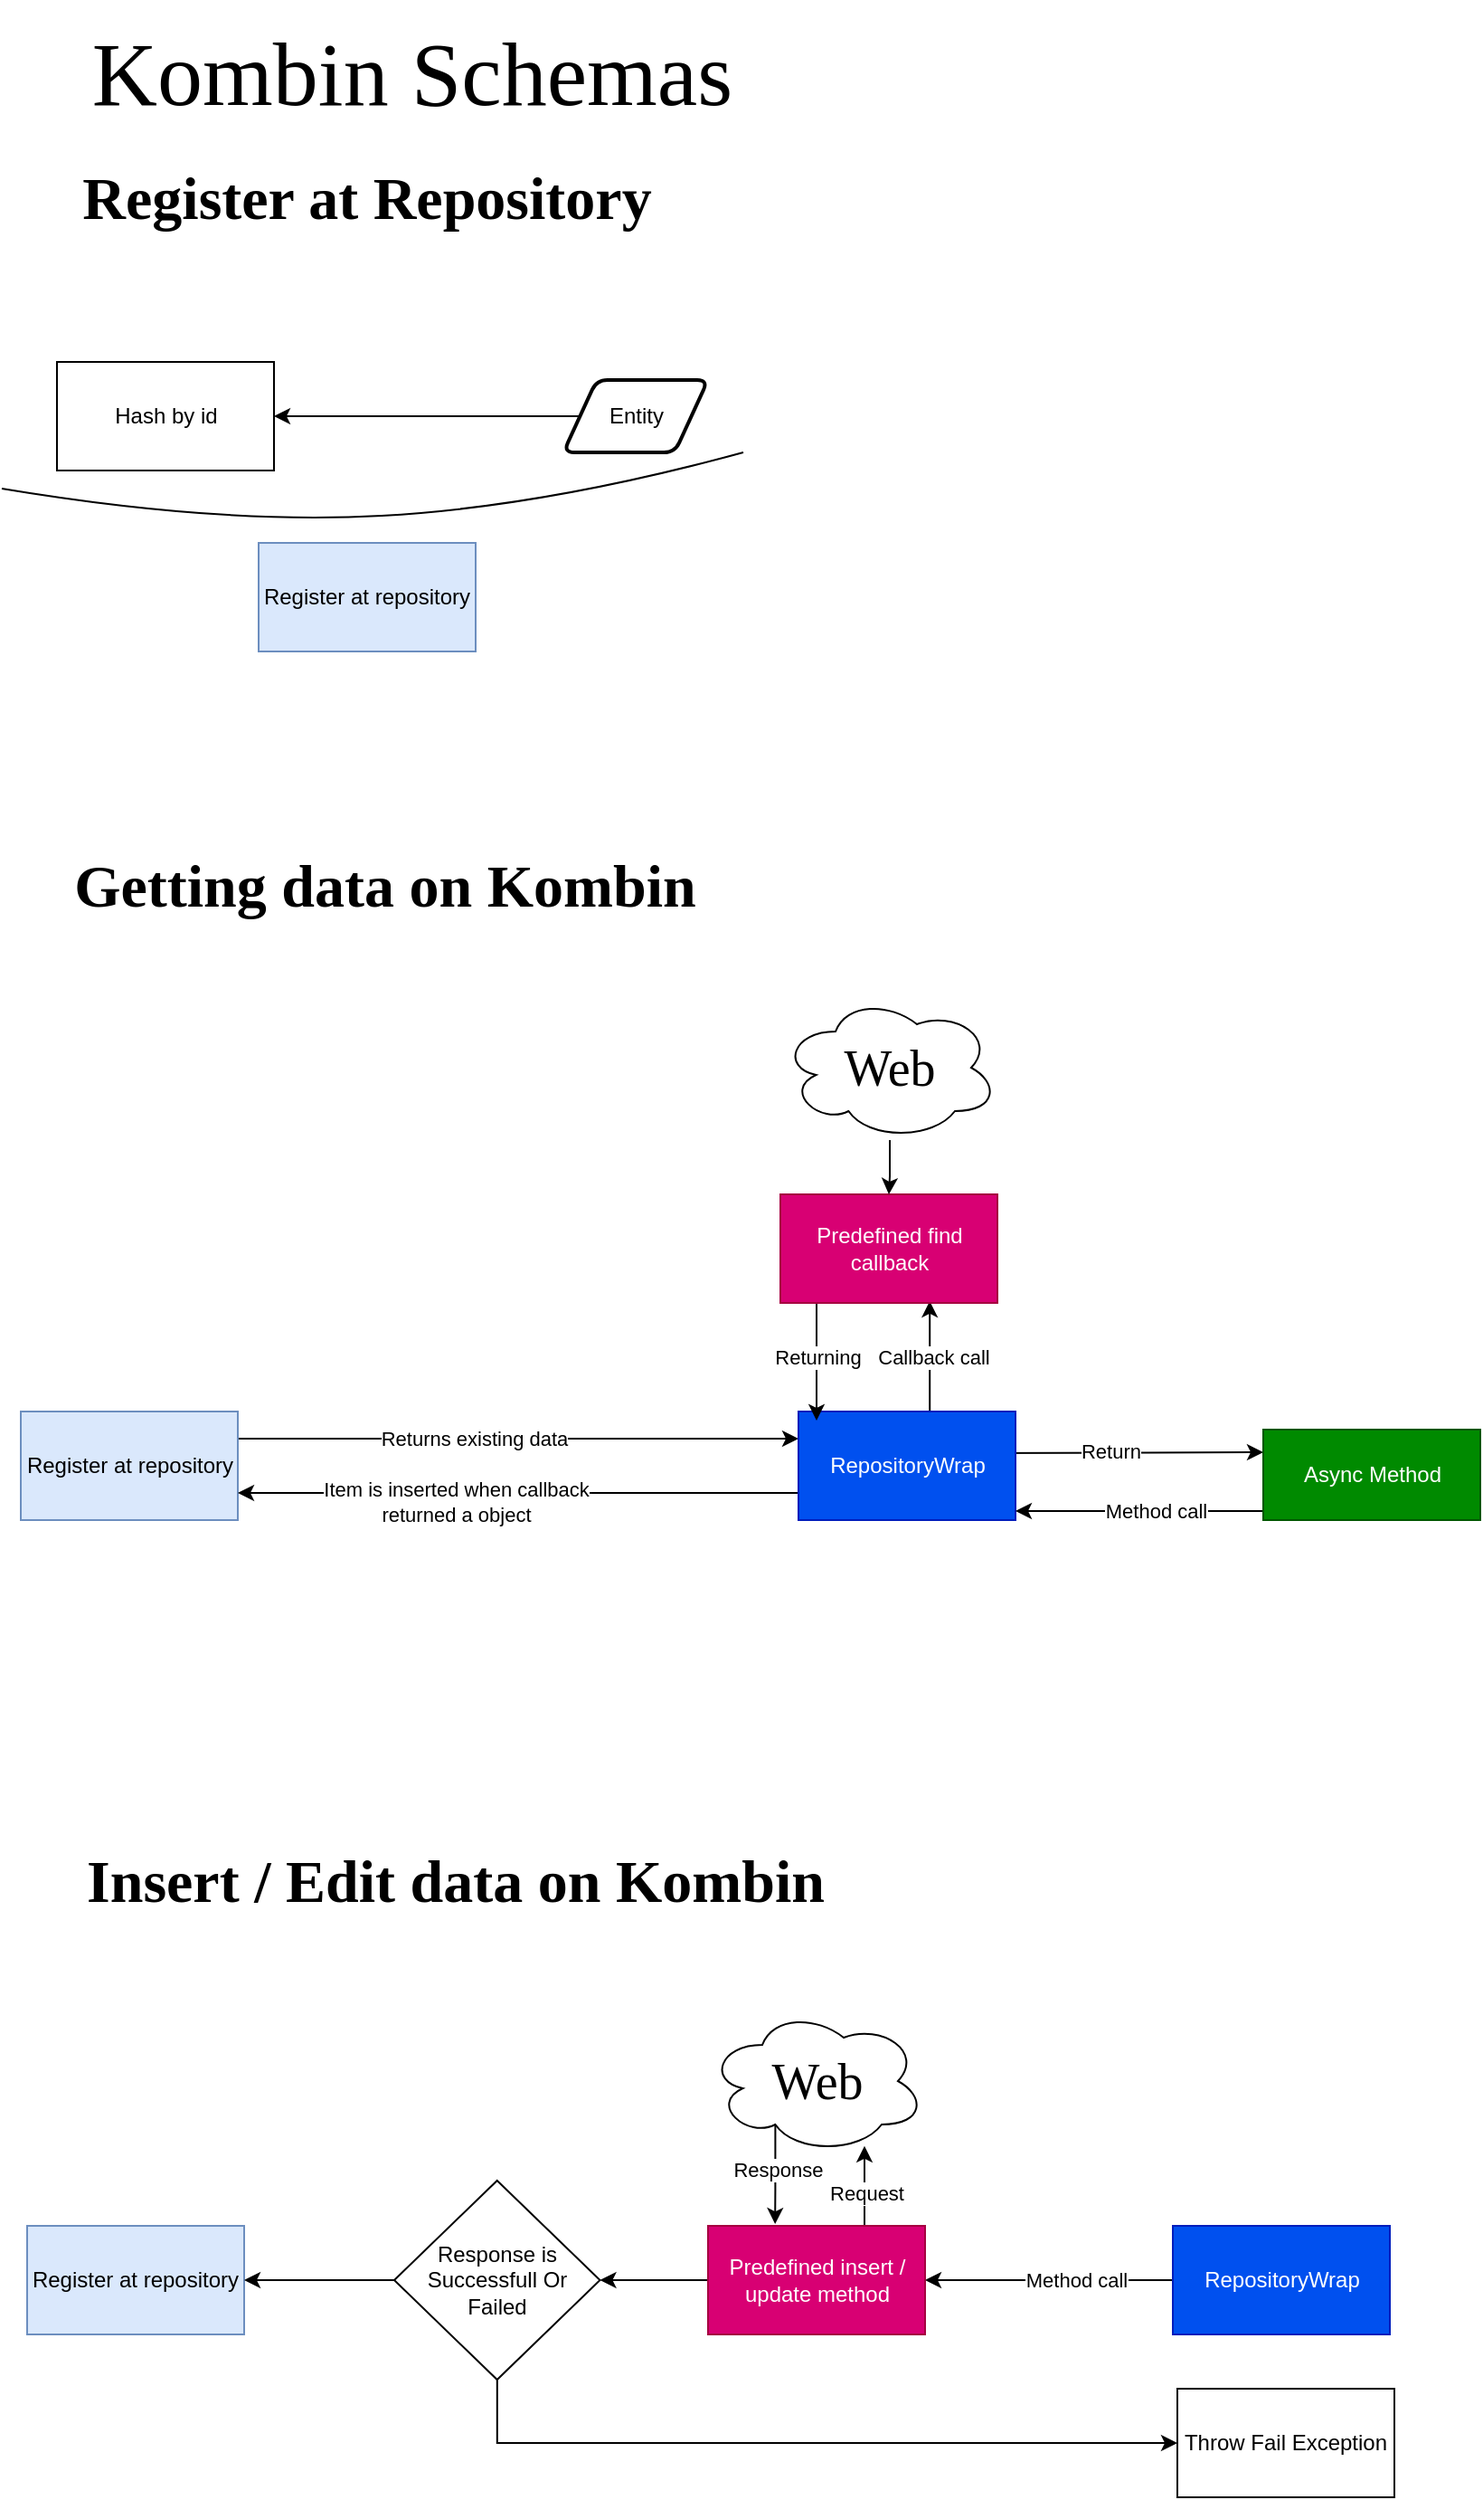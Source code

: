 <mxfile version="13.9.9" type="device"><diagram id="sFdskB30j_-qmZEI4mWm" name="Sayfa -1"><mxGraphModel dx="1102" dy="819" grid="1" gridSize="10" guides="1" tooltips="1" connect="1" arrows="1" fold="1" page="1" pageScale="1" pageWidth="1654" pageHeight="2336" math="0" shadow="0"><root><mxCell id="0"/><mxCell id="1" parent="0"/><mxCell id="ZRf8ISoo9XqnlacvFMbL-5" style="edgeStyle=orthogonalEdgeStyle;rounded=0;orthogonalLoop=1;jettySize=auto;html=1;entryX=0;entryY=0.25;entryDx=0;entryDy=0;" parent="1" target="ZRf8ISoo9XqnlacvFMbL-2" edge="1"><mxGeometry relative="1" as="geometry"><mxPoint x="170.5" y="840" as="sourcePoint"/><mxPoint x="320.5" y="840" as="targetPoint"/><Array as="points"><mxPoint x="170.5" y="845"/></Array></mxGeometry></mxCell><mxCell id="ZRf8ISoo9XqnlacvFMbL-17" value="Returns existing data" style="edgeLabel;html=1;align=center;verticalAlign=middle;resizable=0;points=[];" parent="ZRf8ISoo9XqnlacvFMbL-5" vertex="1" connectable="0"><mxGeometry x="-0.333" y="-2" relative="1" as="geometry"><mxPoint x="30.5" y="-2" as="offset"/></mxGeometry></mxCell><mxCell id="ZRf8ISoo9XqnlacvFMbL-1" value="Register at repository" style="rounded=0;whiteSpace=wrap;html=1;fillColor=#dae8fc;strokeColor=#6c8ebf;" parent="1" vertex="1"><mxGeometry x="50.5" y="830" width="120" height="60" as="geometry"/></mxCell><mxCell id="ZRf8ISoo9XqnlacvFMbL-6" style="edgeStyle=orthogonalEdgeStyle;rounded=0;orthogonalLoop=1;jettySize=auto;html=1;entryX=0.688;entryY=0.983;entryDx=0;entryDy=0;entryPerimeter=0;" parent="1" source="ZRf8ISoo9XqnlacvFMbL-2" target="ZRf8ISoo9XqnlacvFMbL-4" edge="1"><mxGeometry relative="1" as="geometry"><mxPoint x="550.5" y="775" as="targetPoint"/><Array as="points"><mxPoint x="553.5" y="780"/></Array></mxGeometry></mxCell><mxCell id="ZRf8ISoo9XqnlacvFMbL-18" value="Callback call" style="edgeLabel;html=1;align=center;verticalAlign=middle;resizable=0;points=[];" parent="ZRf8ISoo9XqnlacvFMbL-6" vertex="1" connectable="0"><mxGeometry x="-0.24" y="-2" relative="1" as="geometry"><mxPoint y="-7.2" as="offset"/></mxGeometry></mxCell><mxCell id="ZRf8ISoo9XqnlacvFMbL-11" style="edgeStyle=orthogonalEdgeStyle;rounded=0;orthogonalLoop=1;jettySize=auto;html=1;exitX=1;exitY=0.25;exitDx=0;exitDy=0;entryX=0;entryY=0.25;entryDx=0;entryDy=0;" parent="1" source="ZRf8ISoo9XqnlacvFMbL-2" target="ZRf8ISoo9XqnlacvFMbL-10" edge="1"><mxGeometry relative="1" as="geometry"><Array as="points"><mxPoint x="580.5" y="853"/><mxPoint x="659.5" y="853"/></Array></mxGeometry></mxCell><mxCell id="ZRf8ISoo9XqnlacvFMbL-14" value="Return" style="edgeLabel;html=1;align=center;verticalAlign=middle;resizable=0;points=[];" parent="ZRf8ISoo9XqnlacvFMbL-11" vertex="1" connectable="0"><mxGeometry x="0.079" y="1" relative="1" as="geometry"><mxPoint as="offset"/></mxGeometry></mxCell><mxCell id="ZRf8ISoo9XqnlacvFMbL-37" style="edgeStyle=orthogonalEdgeStyle;rounded=0;orthogonalLoop=1;jettySize=auto;html=1;exitX=0;exitY=0.75;exitDx=0;exitDy=0;fontFamily=Poppins;" parent="1" source="ZRf8ISoo9XqnlacvFMbL-2" target="ZRf8ISoo9XqnlacvFMbL-1" edge="1"><mxGeometry relative="1" as="geometry"><mxPoint x="480.5" y="875" as="sourcePoint"/><mxPoint x="170.5" y="875" as="targetPoint"/><Array as="points"><mxPoint x="200.5" y="875"/><mxPoint x="200.5" y="875"/></Array></mxGeometry></mxCell><mxCell id="ZRf8ISoo9XqnlacvFMbL-38" value="Item is inserted when callback&lt;br&gt;returned a object" style="edgeLabel;html=1;align=center;verticalAlign=middle;resizable=0;points=[];fontFamily=Helvetica;" parent="ZRf8ISoo9XqnlacvFMbL-37" vertex="1" connectable="0"><mxGeometry x="0.2" y="-3" relative="1" as="geometry"><mxPoint x="-3.81" y="8" as="offset"/></mxGeometry></mxCell><mxCell id="ZRf8ISoo9XqnlacvFMbL-2" value="RepositoryWrap" style="rounded=0;whiteSpace=wrap;html=1;fillColor=#0050ef;strokeColor=#001DBC;fontColor=#ffffff;" parent="1" vertex="1"><mxGeometry x="480.5" y="830" width="120" height="60" as="geometry"/></mxCell><mxCell id="ZRf8ISoo9XqnlacvFMbL-7" style="edgeStyle=orthogonalEdgeStyle;rounded=0;orthogonalLoop=1;jettySize=auto;html=1;" parent="1" source="ZRf8ISoo9XqnlacvFMbL-4" edge="1"><mxGeometry relative="1" as="geometry"><mxPoint x="490.5" y="775" as="sourcePoint"/><mxPoint x="490.5" y="835" as="targetPoint"/><Array as="points"><mxPoint x="490.5" y="790"/><mxPoint x="490.5" y="790"/></Array></mxGeometry></mxCell><mxCell id="ZRf8ISoo9XqnlacvFMbL-19" value="Returning" style="edgeLabel;html=1;align=center;verticalAlign=middle;resizable=0;points=[];" parent="ZRf8ISoo9XqnlacvFMbL-7" vertex="1" connectable="0"><mxGeometry x="0.333" y="-1" relative="1" as="geometry"><mxPoint x="1" y="-13.33" as="offset"/></mxGeometry></mxCell><mxCell id="ZRf8ISoo9XqnlacvFMbL-4" value="Predefined find callback" style="rounded=0;whiteSpace=wrap;html=1;fillColor=#d80073;strokeColor=#A50040;fontColor=#ffffff;" parent="1" vertex="1"><mxGeometry x="470.5" y="710" width="120" height="60" as="geometry"/></mxCell><mxCell id="ZRf8ISoo9XqnlacvFMbL-13" style="edgeStyle=orthogonalEdgeStyle;rounded=0;orthogonalLoop=1;jettySize=auto;html=1;" parent="1" source="ZRf8ISoo9XqnlacvFMbL-10" target="ZRf8ISoo9XqnlacvFMbL-2" edge="1"><mxGeometry relative="1" as="geometry"><Array as="points"><mxPoint x="630.5" y="885"/><mxPoint x="630.5" y="885"/></Array></mxGeometry></mxCell><mxCell id="ZRf8ISoo9XqnlacvFMbL-15" value="Method call" style="edgeLabel;html=1;align=center;verticalAlign=middle;resizable=0;points=[];" parent="ZRf8ISoo9XqnlacvFMbL-13" vertex="1" connectable="0"><mxGeometry x="-0.274" y="-2" relative="1" as="geometry"><mxPoint x="-9.76" y="1.97" as="offset"/></mxGeometry></mxCell><mxCell id="ZRf8ISoo9XqnlacvFMbL-10" value="Async Method" style="rounded=0;whiteSpace=wrap;html=1;fillColor=#008a00;strokeColor=#005700;fontColor=#ffffff;" parent="1" vertex="1"><mxGeometry x="737.5" y="840" width="120" height="50" as="geometry"/></mxCell><mxCell id="ZRf8ISoo9XqnlacvFMbL-16" value="&lt;font style=&quot;font-size: 33px&quot;&gt;&lt;b&gt;Getting data on Kombin&lt;/b&gt;&lt;/font&gt;" style="text;html=1;strokeColor=none;fillColor=none;align=center;verticalAlign=middle;whiteSpace=wrap;rounded=0;fontFamily=Poppins;" parent="1" vertex="1"><mxGeometry x="47" y="520" width="410" height="40" as="geometry"/></mxCell><mxCell id="ZRf8ISoo9XqnlacvFMbL-20" value="&lt;font style=&quot;font-size: 50px&quot;&gt;Kombin Schemas&lt;/font&gt;" style="text;html=1;strokeColor=none;fillColor=none;align=center;verticalAlign=middle;whiteSpace=wrap;rounded=0;fontFamily=Poppins;" parent="1" vertex="1"><mxGeometry x="47" y="50" width="440" height="80" as="geometry"/></mxCell><mxCell id="ZRf8ISoo9XqnlacvFMbL-24" value="Register at repository" style="rounded=0;whiteSpace=wrap;html=1;fillColor=#dae8fc;strokeColor=#6c8ebf;" parent="1" vertex="1"><mxGeometry x="54" y="1280" width="120" height="60" as="geometry"/></mxCell><mxCell id="ZRf8ISoo9XqnlacvFMbL-36" value="&lt;font style=&quot;font-size: 33px&quot;&gt;&lt;b&gt;Insert / Edit data on Kombin&lt;/b&gt;&lt;/font&gt;" style="text;html=1;strokeColor=none;fillColor=none;align=center;verticalAlign=middle;whiteSpace=wrap;rounded=0;fontFamily=Poppins;" parent="1" vertex="1"><mxGeometry x="54" y="1070" width="473.5" height="40" as="geometry"/></mxCell><mxCell id="LM20v9-AqHlNtyMVn1J4-10" style="edgeStyle=orthogonalEdgeStyle;rounded=0;orthogonalLoop=1;jettySize=auto;html=1;entryX=1;entryY=0.5;entryDx=0;entryDy=0;" parent="1" source="ZRf8ISoo9XqnlacvFMbL-39" target="ZRf8ISoo9XqnlacvFMbL-40" edge="1"><mxGeometry relative="1" as="geometry"/></mxCell><mxCell id="LM20v9-AqHlNtyMVn1J4-12" value="Method call" style="edgeLabel;html=1;align=center;verticalAlign=middle;resizable=0;points=[];" parent="LM20v9-AqHlNtyMVn1J4-10" vertex="1" connectable="0"><mxGeometry x="-0.215" relative="1" as="geometry"><mxPoint as="offset"/></mxGeometry></mxCell><mxCell id="ZRf8ISoo9XqnlacvFMbL-39" value="RepositoryWrap" style="rounded=0;whiteSpace=wrap;html=1;fillColor=#0050ef;strokeColor=#001DBC;fontColor=#ffffff;" parent="1" vertex="1"><mxGeometry x="687.5" y="1280" width="120" height="60" as="geometry"/></mxCell><mxCell id="LM20v9-AqHlNtyMVn1J4-5" style="edgeStyle=orthogonalEdgeStyle;rounded=0;orthogonalLoop=1;jettySize=auto;html=1;" parent="1" source="ZRf8ISoo9XqnlacvFMbL-40" target="ZRf8ISoo9XqnlacvFMbL-52" edge="1"><mxGeometry relative="1" as="geometry"><mxPoint x="467" y="1250" as="targetPoint"/><Array as="points"><mxPoint x="517" y="1270"/><mxPoint x="517" y="1270"/></Array></mxGeometry></mxCell><mxCell id="LM20v9-AqHlNtyMVn1J4-13" value="Request" style="edgeLabel;html=1;align=center;verticalAlign=middle;resizable=0;points=[];" parent="LM20v9-AqHlNtyMVn1J4-5" vertex="1" connectable="0"><mxGeometry x="-0.151" y="-1" relative="1" as="geometry"><mxPoint as="offset"/></mxGeometry></mxCell><mxCell id="LM20v9-AqHlNtyMVn1J4-16" style="edgeStyle=orthogonalEdgeStyle;rounded=0;orthogonalLoop=1;jettySize=auto;html=1;entryX=1;entryY=0.5;entryDx=0;entryDy=0;" parent="1" source="ZRf8ISoo9XqnlacvFMbL-40" target="LM20v9-AqHlNtyMVn1J4-18" edge="1"><mxGeometry relative="1" as="geometry"><mxPoint x="367" y="1310" as="targetPoint"/></mxGeometry></mxCell><mxCell id="ZRf8ISoo9XqnlacvFMbL-40" value="Predefined insert / update method" style="rounded=0;whiteSpace=wrap;html=1;fillColor=#d80073;strokeColor=#A50040;fontColor=#ffffff;" parent="1" vertex="1"><mxGeometry x="430.5" y="1280" width="120" height="60" as="geometry"/></mxCell><mxCell id="ZRf8ISoo9XqnlacvFMbL-44" style="edgeStyle=orthogonalEdgeStyle;rounded=0;orthogonalLoop=1;jettySize=auto;html=1;fontFamily=Helvetica;" parent="1" source="ZRf8ISoo9XqnlacvFMbL-43" target="ZRf8ISoo9XqnlacvFMbL-4" edge="1"><mxGeometry relative="1" as="geometry"/></mxCell><mxCell id="ZRf8ISoo9XqnlacvFMbL-43" value="Web" style="ellipse;shape=cloud;whiteSpace=wrap;html=1;fontFamily=Poppins;fontSize=28;" parent="1" vertex="1"><mxGeometry x="471" y="600" width="120" height="80" as="geometry"/></mxCell><mxCell id="LM20v9-AqHlNtyMVn1J4-14" style="edgeStyle=orthogonalEdgeStyle;rounded=0;orthogonalLoop=1;jettySize=auto;html=1;exitX=0.31;exitY=0.8;exitDx=0;exitDy=0;exitPerimeter=0;entryX=0.309;entryY=-0.016;entryDx=0;entryDy=0;entryPerimeter=0;" parent="1" source="ZRf8ISoo9XqnlacvFMbL-52" target="ZRf8ISoo9XqnlacvFMbL-40" edge="1"><mxGeometry relative="1" as="geometry"/></mxCell><mxCell id="LM20v9-AqHlNtyMVn1J4-15" value="Response" style="edgeLabel;html=1;align=center;verticalAlign=middle;resizable=0;points=[];" parent="LM20v9-AqHlNtyMVn1J4-14" vertex="1" connectable="0"><mxGeometry x="-0.268" y="1" relative="1" as="geometry"><mxPoint y="5" as="offset"/></mxGeometry></mxCell><mxCell id="ZRf8ISoo9XqnlacvFMbL-52" value="Web" style="ellipse;shape=cloud;whiteSpace=wrap;html=1;fontFamily=Poppins;fontSize=28;" parent="1" vertex="1"><mxGeometry x="430.5" y="1160" width="120" height="80" as="geometry"/></mxCell><mxCell id="LM20v9-AqHlNtyMVn1J4-21" style="edgeStyle=orthogonalEdgeStyle;rounded=0;orthogonalLoop=1;jettySize=auto;html=1;entryX=0;entryY=0.5;entryDx=0;entryDy=0;" parent="1" source="LM20v9-AqHlNtyMVn1J4-18" target="LM20v9-AqHlNtyMVn1J4-20" edge="1"><mxGeometry relative="1" as="geometry"><Array as="points"><mxPoint x="314" y="1400"/></Array></mxGeometry></mxCell><mxCell id="LM20v9-AqHlNtyMVn1J4-22" style="edgeStyle=orthogonalEdgeStyle;rounded=0;orthogonalLoop=1;jettySize=auto;html=1;entryX=1;entryY=0.5;entryDx=0;entryDy=0;" parent="1" source="LM20v9-AqHlNtyMVn1J4-18" target="ZRf8ISoo9XqnlacvFMbL-24" edge="1"><mxGeometry relative="1" as="geometry"/></mxCell><mxCell id="LM20v9-AqHlNtyMVn1J4-18" value="Response is&lt;br&gt;Successfull Or Failed" style="rhombus;whiteSpace=wrap;html=1;" parent="1" vertex="1"><mxGeometry x="257" y="1255" width="113.75" height="110" as="geometry"/></mxCell><mxCell id="LM20v9-AqHlNtyMVn1J4-20" value="Throw Fail Exception" style="rounded=0;whiteSpace=wrap;html=1;" parent="1" vertex="1"><mxGeometry x="690" y="1370" width="120" height="60" as="geometry"/></mxCell><mxCell id="LM20v9-AqHlNtyMVn1J4-23" value="&lt;font style=&quot;font-size: 33px&quot;&gt;&lt;b&gt;Register at Repository&lt;/b&gt;&lt;/font&gt;" style="text;html=1;strokeColor=none;fillColor=none;align=center;verticalAlign=middle;whiteSpace=wrap;rounded=0;fontFamily=Poppins;" parent="1" vertex="1"><mxGeometry x="54" y="140" width="376" height="40" as="geometry"/></mxCell><mxCell id="LM20v9-AqHlNtyMVn1J4-24" value="Hash by id" style="rounded=0;whiteSpace=wrap;html=1;" parent="1" vertex="1"><mxGeometry x="70.5" y="250" width="120" height="60" as="geometry"/></mxCell><mxCell id="LM20v9-AqHlNtyMVn1J4-26" style="edgeStyle=orthogonalEdgeStyle;rounded=0;orthogonalLoop=1;jettySize=auto;html=1;" parent="1" source="LM20v9-AqHlNtyMVn1J4-25" target="LM20v9-AqHlNtyMVn1J4-24" edge="1"><mxGeometry relative="1" as="geometry"/></mxCell><mxCell id="LM20v9-AqHlNtyMVn1J4-25" value="Entity" style="shape=parallelogram;html=1;strokeWidth=2;perimeter=parallelogramPerimeter;whiteSpace=wrap;rounded=1;arcSize=12;size=0.23;" parent="1" vertex="1"><mxGeometry x="350.5" y="260" width="80" height="40" as="geometry"/></mxCell><mxCell id="LM20v9-AqHlNtyMVn1J4-28" value="Register at repository" style="rounded=0;whiteSpace=wrap;html=1;fillColor=#dae8fc;strokeColor=#6c8ebf;" parent="1" vertex="1"><mxGeometry x="182" y="350" width="120" height="60" as="geometry"/></mxCell><mxCell id="LM20v9-AqHlNtyMVn1J4-29" value="" style="curved=1;endArrow=none;html=1;endFill=0;" parent="1" edge="1"><mxGeometry width="50" height="50" relative="1" as="geometry"><mxPoint x="40" y="320" as="sourcePoint"/><mxPoint x="450" y="300" as="targetPoint"/><Array as="points"><mxPoint x="160" y="340"/><mxPoint x="340" y="330"/></Array></mxGeometry></mxCell></root></mxGraphModel></diagram></mxfile>